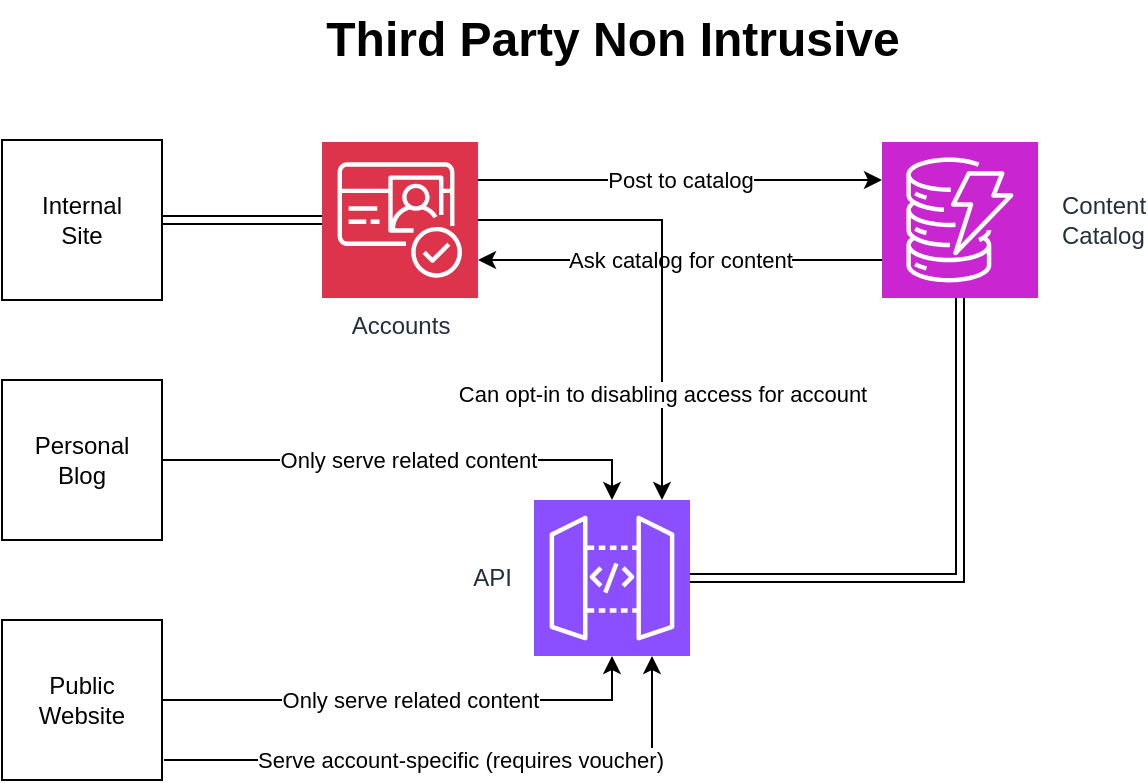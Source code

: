 <mxfile version="24.8.6">
  <diagram name="Page-1" id="2wL30KEZV8tuVMMlEgBO">
    <mxGraphModel dx="1114" dy="579" grid="1" gridSize="10" guides="1" tooltips="1" connect="1" arrows="1" fold="1" page="1" pageScale="1" pageWidth="850" pageHeight="1100" math="0" shadow="0">
      <root>
        <mxCell id="0" />
        <mxCell id="1" parent="0" />
        <mxCell id="q2XQSU8ORKNL5bD_iSrh-7" style="edgeStyle=orthogonalEdgeStyle;rounded=0;orthogonalLoop=1;jettySize=auto;html=1;shape=link;" edge="1" parent="1" source="q2XQSU8ORKNL5bD_iSrh-1" target="q2XQSU8ORKNL5bD_iSrh-6">
          <mxGeometry relative="1" as="geometry" />
        </mxCell>
        <mxCell id="q2XQSU8ORKNL5bD_iSrh-1" value="&lt;div&gt;Internal&lt;/div&gt;&lt;div&gt;Site&lt;br&gt;&lt;/div&gt;" style="whiteSpace=wrap;html=1;aspect=fixed;" vertex="1" parent="1">
          <mxGeometry x="120" y="80" width="80" height="80" as="geometry" />
        </mxCell>
        <mxCell id="q2XQSU8ORKNL5bD_iSrh-2" value="&lt;div&gt;Personal&lt;/div&gt;&lt;div&gt;Blog&lt;br&gt;&lt;/div&gt;" style="whiteSpace=wrap;html=1;aspect=fixed;" vertex="1" parent="1">
          <mxGeometry x="120" y="200" width="80" height="80" as="geometry" />
        </mxCell>
        <mxCell id="q2XQSU8ORKNL5bD_iSrh-13" value="Only serve related content" style="edgeStyle=orthogonalEdgeStyle;rounded=0;orthogonalLoop=1;jettySize=auto;html=1;" edge="1" parent="1" source="q2XQSU8ORKNL5bD_iSrh-3" target="q2XQSU8ORKNL5bD_iSrh-4">
          <mxGeometry relative="1" as="geometry">
            <Array as="points">
              <mxPoint x="425" y="360" />
            </Array>
          </mxGeometry>
        </mxCell>
        <mxCell id="q2XQSU8ORKNL5bD_iSrh-3" value="&lt;div&gt;Public&lt;/div&gt;&lt;div&gt;Website&lt;br&gt;&lt;/div&gt;" style="whiteSpace=wrap;html=1;aspect=fixed;" vertex="1" parent="1">
          <mxGeometry x="120" y="320" width="80" height="80" as="geometry" />
        </mxCell>
        <mxCell id="q2XQSU8ORKNL5bD_iSrh-14" style="edgeStyle=orthogonalEdgeStyle;rounded=0;orthogonalLoop=1;jettySize=auto;html=1;shape=link;" edge="1" parent="1" source="q2XQSU8ORKNL5bD_iSrh-4" target="q2XQSU8ORKNL5bD_iSrh-5">
          <mxGeometry relative="1" as="geometry" />
        </mxCell>
        <mxCell id="q2XQSU8ORKNL5bD_iSrh-4" value="API" style="sketch=0;points=[[0,0,0],[0.25,0,0],[0.5,0,0],[0.75,0,0],[1,0,0],[0,1,0],[0.25,1,0],[0.5,1,0],[0.75,1,0],[1,1,0],[0,0.25,0],[0,0.5,0],[0,0.75,0],[1,0.25,0],[1,0.5,0],[1,0.75,0]];outlineConnect=0;fontColor=#232F3E;fillColor=#8C4FFF;strokeColor=#ffffff;dashed=0;verticalLabelPosition=middle;verticalAlign=middle;align=right;html=1;fontSize=12;fontStyle=0;aspect=fixed;shape=mxgraph.aws4.resourceIcon;resIcon=mxgraph.aws4.api_gateway;labelPosition=left;spacingRight=10;" vertex="1" parent="1">
          <mxGeometry x="386" y="260" width="78" height="78" as="geometry" />
        </mxCell>
        <mxCell id="q2XQSU8ORKNL5bD_iSrh-9" value="&lt;div&gt;Ask catalog for content&lt;/div&gt;" style="edgeStyle=orthogonalEdgeStyle;rounded=0;orthogonalLoop=1;jettySize=auto;html=1;" edge="1" parent="1" source="q2XQSU8ORKNL5bD_iSrh-5" target="q2XQSU8ORKNL5bD_iSrh-6">
          <mxGeometry relative="1" as="geometry">
            <Array as="points">
              <mxPoint x="450" y="140" />
              <mxPoint x="450" y="140" />
            </Array>
          </mxGeometry>
        </mxCell>
        <mxCell id="q2XQSU8ORKNL5bD_iSrh-5" value="&lt;div&gt;Content&lt;/div&gt;&lt;div&gt;Catalog&lt;br&gt;&lt;/div&gt;" style="sketch=0;points=[[0,0,0],[0.25,0,0],[0.5,0,0],[0.75,0,0],[1,0,0],[0,1,0],[0.25,1,0],[0.5,1,0],[0.75,1,0],[1,1,0],[0,0.25,0],[0,0.5,0],[0,0.75,0],[1,0.25,0],[1,0.5,0],[1,0.75,0]];outlineConnect=0;fontColor=#232F3E;fillColor=#C925D1;strokeColor=#ffffff;dashed=0;verticalLabelPosition=middle;verticalAlign=middle;align=left;html=1;fontSize=12;fontStyle=0;aspect=fixed;shape=mxgraph.aws4.resourceIcon;resIcon=mxgraph.aws4.dynamodb;labelPosition=right;spacingRight=0;spacingLeft=10;" vertex="1" parent="1">
          <mxGeometry x="560" y="81" width="78" height="78" as="geometry" />
        </mxCell>
        <mxCell id="q2XQSU8ORKNL5bD_iSrh-8" value="&lt;div&gt;Post to catalog&lt;/div&gt;" style="edgeStyle=orthogonalEdgeStyle;rounded=0;orthogonalLoop=1;jettySize=auto;html=1;" edge="1" parent="1" source="q2XQSU8ORKNL5bD_iSrh-6" target="q2XQSU8ORKNL5bD_iSrh-5">
          <mxGeometry relative="1" as="geometry">
            <Array as="points">
              <mxPoint x="470" y="100" />
              <mxPoint x="470" y="100" />
            </Array>
          </mxGeometry>
        </mxCell>
        <mxCell id="q2XQSU8ORKNL5bD_iSrh-18" value="Can opt-in to disabling access for account" style="edgeStyle=orthogonalEdgeStyle;rounded=0;orthogonalLoop=1;jettySize=auto;html=1;verticalAlign=top;labelPosition=center;verticalLabelPosition=bottom;align=center;spacingTop=50;" edge="1" parent="1" source="q2XQSU8ORKNL5bD_iSrh-6" target="q2XQSU8ORKNL5bD_iSrh-4">
          <mxGeometry relative="1" as="geometry">
            <Array as="points">
              <mxPoint x="450" y="120" />
            </Array>
          </mxGeometry>
        </mxCell>
        <mxCell id="q2XQSU8ORKNL5bD_iSrh-6" value="Accounts" style="sketch=0;points=[[0,0,0],[0.25,0,0],[0.5,0,0],[0.75,0,0],[1,0,0],[0,1,0],[0.25,1,0],[0.5,1,0],[0.75,1,0],[1,1,0],[0,0.25,0],[0,0.5,0],[0,0.75,0],[1,0.25,0],[1,0.5,0],[1,0.75,0]];outlineConnect=0;fontColor=#232F3E;fillColor=#DD344C;strokeColor=#ffffff;dashed=0;verticalLabelPosition=bottom;verticalAlign=top;align=center;html=1;fontSize=12;fontStyle=0;aspect=fixed;shape=mxgraph.aws4.resourceIcon;resIcon=mxgraph.aws4.cognito;" vertex="1" parent="1">
          <mxGeometry x="280" y="81" width="78" height="78" as="geometry" />
        </mxCell>
        <mxCell id="q2XQSU8ORKNL5bD_iSrh-12" value="Only serve related content" style="edgeStyle=orthogonalEdgeStyle;rounded=0;orthogonalLoop=1;jettySize=auto;html=1;entryX=0.5;entryY=0;entryDx=0;entryDy=0;entryPerimeter=0;" edge="1" parent="1" source="q2XQSU8ORKNL5bD_iSrh-2" target="q2XQSU8ORKNL5bD_iSrh-4">
          <mxGeometry relative="1" as="geometry" />
        </mxCell>
        <mxCell id="q2XQSU8ORKNL5bD_iSrh-15" value="Serve account-specific (requires voucher)" style="edgeStyle=orthogonalEdgeStyle;rounded=0;orthogonalLoop=1;jettySize=auto;html=1;entryX=0.5;entryY=1;entryDx=0;entryDy=0;entryPerimeter=0;exitX=1.013;exitY=0.875;exitDx=0;exitDy=0;exitPerimeter=0;" edge="1" parent="1" source="q2XQSU8ORKNL5bD_iSrh-3">
          <mxGeometry relative="1" as="geometry">
            <mxPoint x="220" y="390" as="sourcePoint" />
            <mxPoint x="445" y="338" as="targetPoint" />
            <Array as="points">
              <mxPoint x="445" y="390" />
            </Array>
          </mxGeometry>
        </mxCell>
        <mxCell id="q2XQSU8ORKNL5bD_iSrh-16" value="Third Party Non Intrusive" style="text;strokeColor=none;fillColor=none;html=1;fontSize=24;fontStyle=1;verticalAlign=middle;align=center;" vertex="1" parent="1">
          <mxGeometry x="375" y="10" width="100" height="40" as="geometry" />
        </mxCell>
      </root>
    </mxGraphModel>
  </diagram>
</mxfile>
